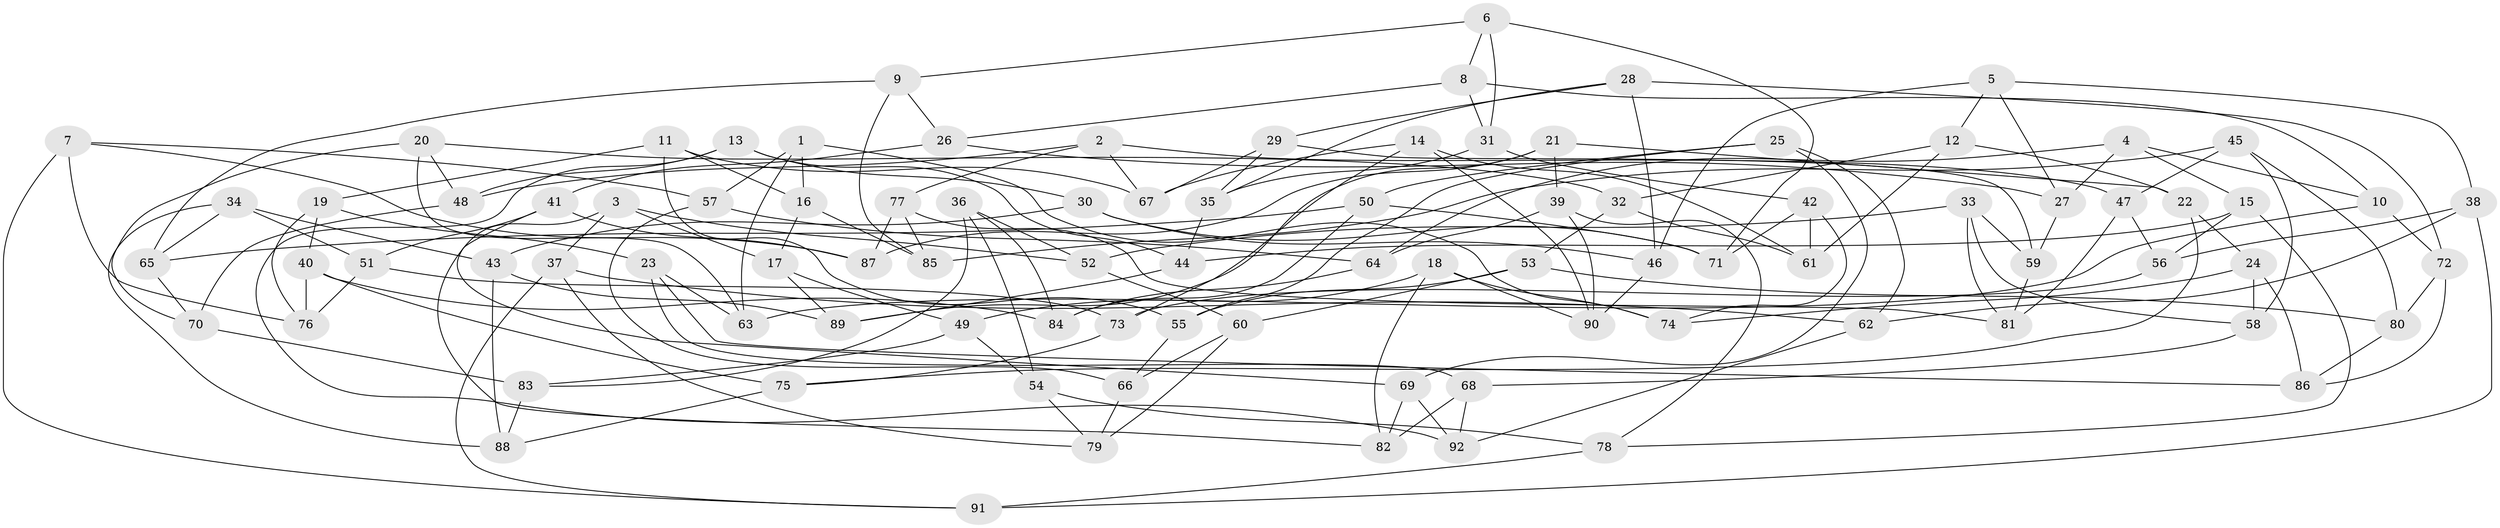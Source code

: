 // Generated by graph-tools (version 1.1) at 2025/56/03/09/25 04:56:17]
// undirected, 92 vertices, 184 edges
graph export_dot {
graph [start="1"]
  node [color=gray90,style=filled];
  1;
  2;
  3;
  4;
  5;
  6;
  7;
  8;
  9;
  10;
  11;
  12;
  13;
  14;
  15;
  16;
  17;
  18;
  19;
  20;
  21;
  22;
  23;
  24;
  25;
  26;
  27;
  28;
  29;
  30;
  31;
  32;
  33;
  34;
  35;
  36;
  37;
  38;
  39;
  40;
  41;
  42;
  43;
  44;
  45;
  46;
  47;
  48;
  49;
  50;
  51;
  52;
  53;
  54;
  55;
  56;
  57;
  58;
  59;
  60;
  61;
  62;
  63;
  64;
  65;
  66;
  67;
  68;
  69;
  70;
  71;
  72;
  73;
  74;
  75;
  76;
  77;
  78;
  79;
  80;
  81;
  82;
  83;
  84;
  85;
  86;
  87;
  88;
  89;
  90;
  91;
  92;
  1 -- 63;
  1 -- 57;
  1 -- 16;
  1 -- 74;
  2 -- 47;
  2 -- 77;
  2 -- 48;
  2 -- 67;
  3 -- 37;
  3 -- 17;
  3 -- 82;
  3 -- 52;
  4 -- 64;
  4 -- 27;
  4 -- 15;
  4 -- 10;
  5 -- 38;
  5 -- 12;
  5 -- 46;
  5 -- 27;
  6 -- 71;
  6 -- 31;
  6 -- 9;
  6 -- 8;
  7 -- 87;
  7 -- 76;
  7 -- 57;
  7 -- 91;
  8 -- 26;
  8 -- 31;
  8 -- 10;
  9 -- 85;
  9 -- 26;
  9 -- 65;
  10 -- 72;
  10 -- 63;
  11 -- 19;
  11 -- 16;
  11 -- 67;
  11 -- 55;
  12 -- 32;
  12 -- 61;
  12 -- 22;
  13 -- 30;
  13 -- 44;
  13 -- 92;
  13 -- 48;
  14 -- 73;
  14 -- 90;
  14 -- 67;
  14 -- 61;
  15 -- 44;
  15 -- 56;
  15 -- 78;
  16 -- 17;
  16 -- 85;
  17 -- 49;
  17 -- 89;
  18 -- 74;
  18 -- 82;
  18 -- 49;
  18 -- 90;
  19 -- 76;
  19 -- 40;
  19 -- 23;
  20 -- 63;
  20 -- 70;
  20 -- 32;
  20 -- 48;
  21 -- 89;
  21 -- 39;
  21 -- 22;
  21 -- 87;
  22 -- 75;
  22 -- 24;
  23 -- 86;
  23 -- 68;
  23 -- 63;
  24 -- 58;
  24 -- 74;
  24 -- 86;
  25 -- 69;
  25 -- 50;
  25 -- 62;
  25 -- 55;
  26 -- 27;
  26 -- 41;
  27 -- 59;
  28 -- 35;
  28 -- 72;
  28 -- 29;
  28 -- 46;
  29 -- 67;
  29 -- 35;
  29 -- 59;
  30 -- 71;
  30 -- 43;
  30 -- 46;
  31 -- 42;
  31 -- 35;
  32 -- 53;
  32 -- 61;
  33 -- 58;
  33 -- 81;
  33 -- 59;
  33 -- 52;
  34 -- 65;
  34 -- 43;
  34 -- 51;
  34 -- 88;
  35 -- 44;
  36 -- 52;
  36 -- 84;
  36 -- 83;
  36 -- 54;
  37 -- 91;
  37 -- 62;
  37 -- 79;
  38 -- 62;
  38 -- 56;
  38 -- 91;
  39 -- 64;
  39 -- 78;
  39 -- 90;
  40 -- 75;
  40 -- 84;
  40 -- 76;
  41 -- 51;
  41 -- 69;
  41 -- 87;
  42 -- 74;
  42 -- 61;
  42 -- 71;
  43 -- 88;
  43 -- 89;
  44 -- 89;
  45 -- 80;
  45 -- 47;
  45 -- 58;
  45 -- 85;
  46 -- 90;
  47 -- 56;
  47 -- 81;
  48 -- 70;
  49 -- 54;
  49 -- 83;
  50 -- 65;
  50 -- 84;
  50 -- 71;
  51 -- 73;
  51 -- 76;
  52 -- 60;
  53 -- 80;
  53 -- 55;
  53 -- 60;
  54 -- 78;
  54 -- 79;
  55 -- 66;
  56 -- 73;
  57 -- 66;
  57 -- 64;
  58 -- 68;
  59 -- 81;
  60 -- 66;
  60 -- 79;
  62 -- 92;
  64 -- 84;
  65 -- 70;
  66 -- 79;
  68 -- 82;
  68 -- 92;
  69 -- 92;
  69 -- 82;
  70 -- 83;
  72 -- 80;
  72 -- 86;
  73 -- 75;
  75 -- 88;
  77 -- 85;
  77 -- 81;
  77 -- 87;
  78 -- 91;
  80 -- 86;
  83 -- 88;
}
